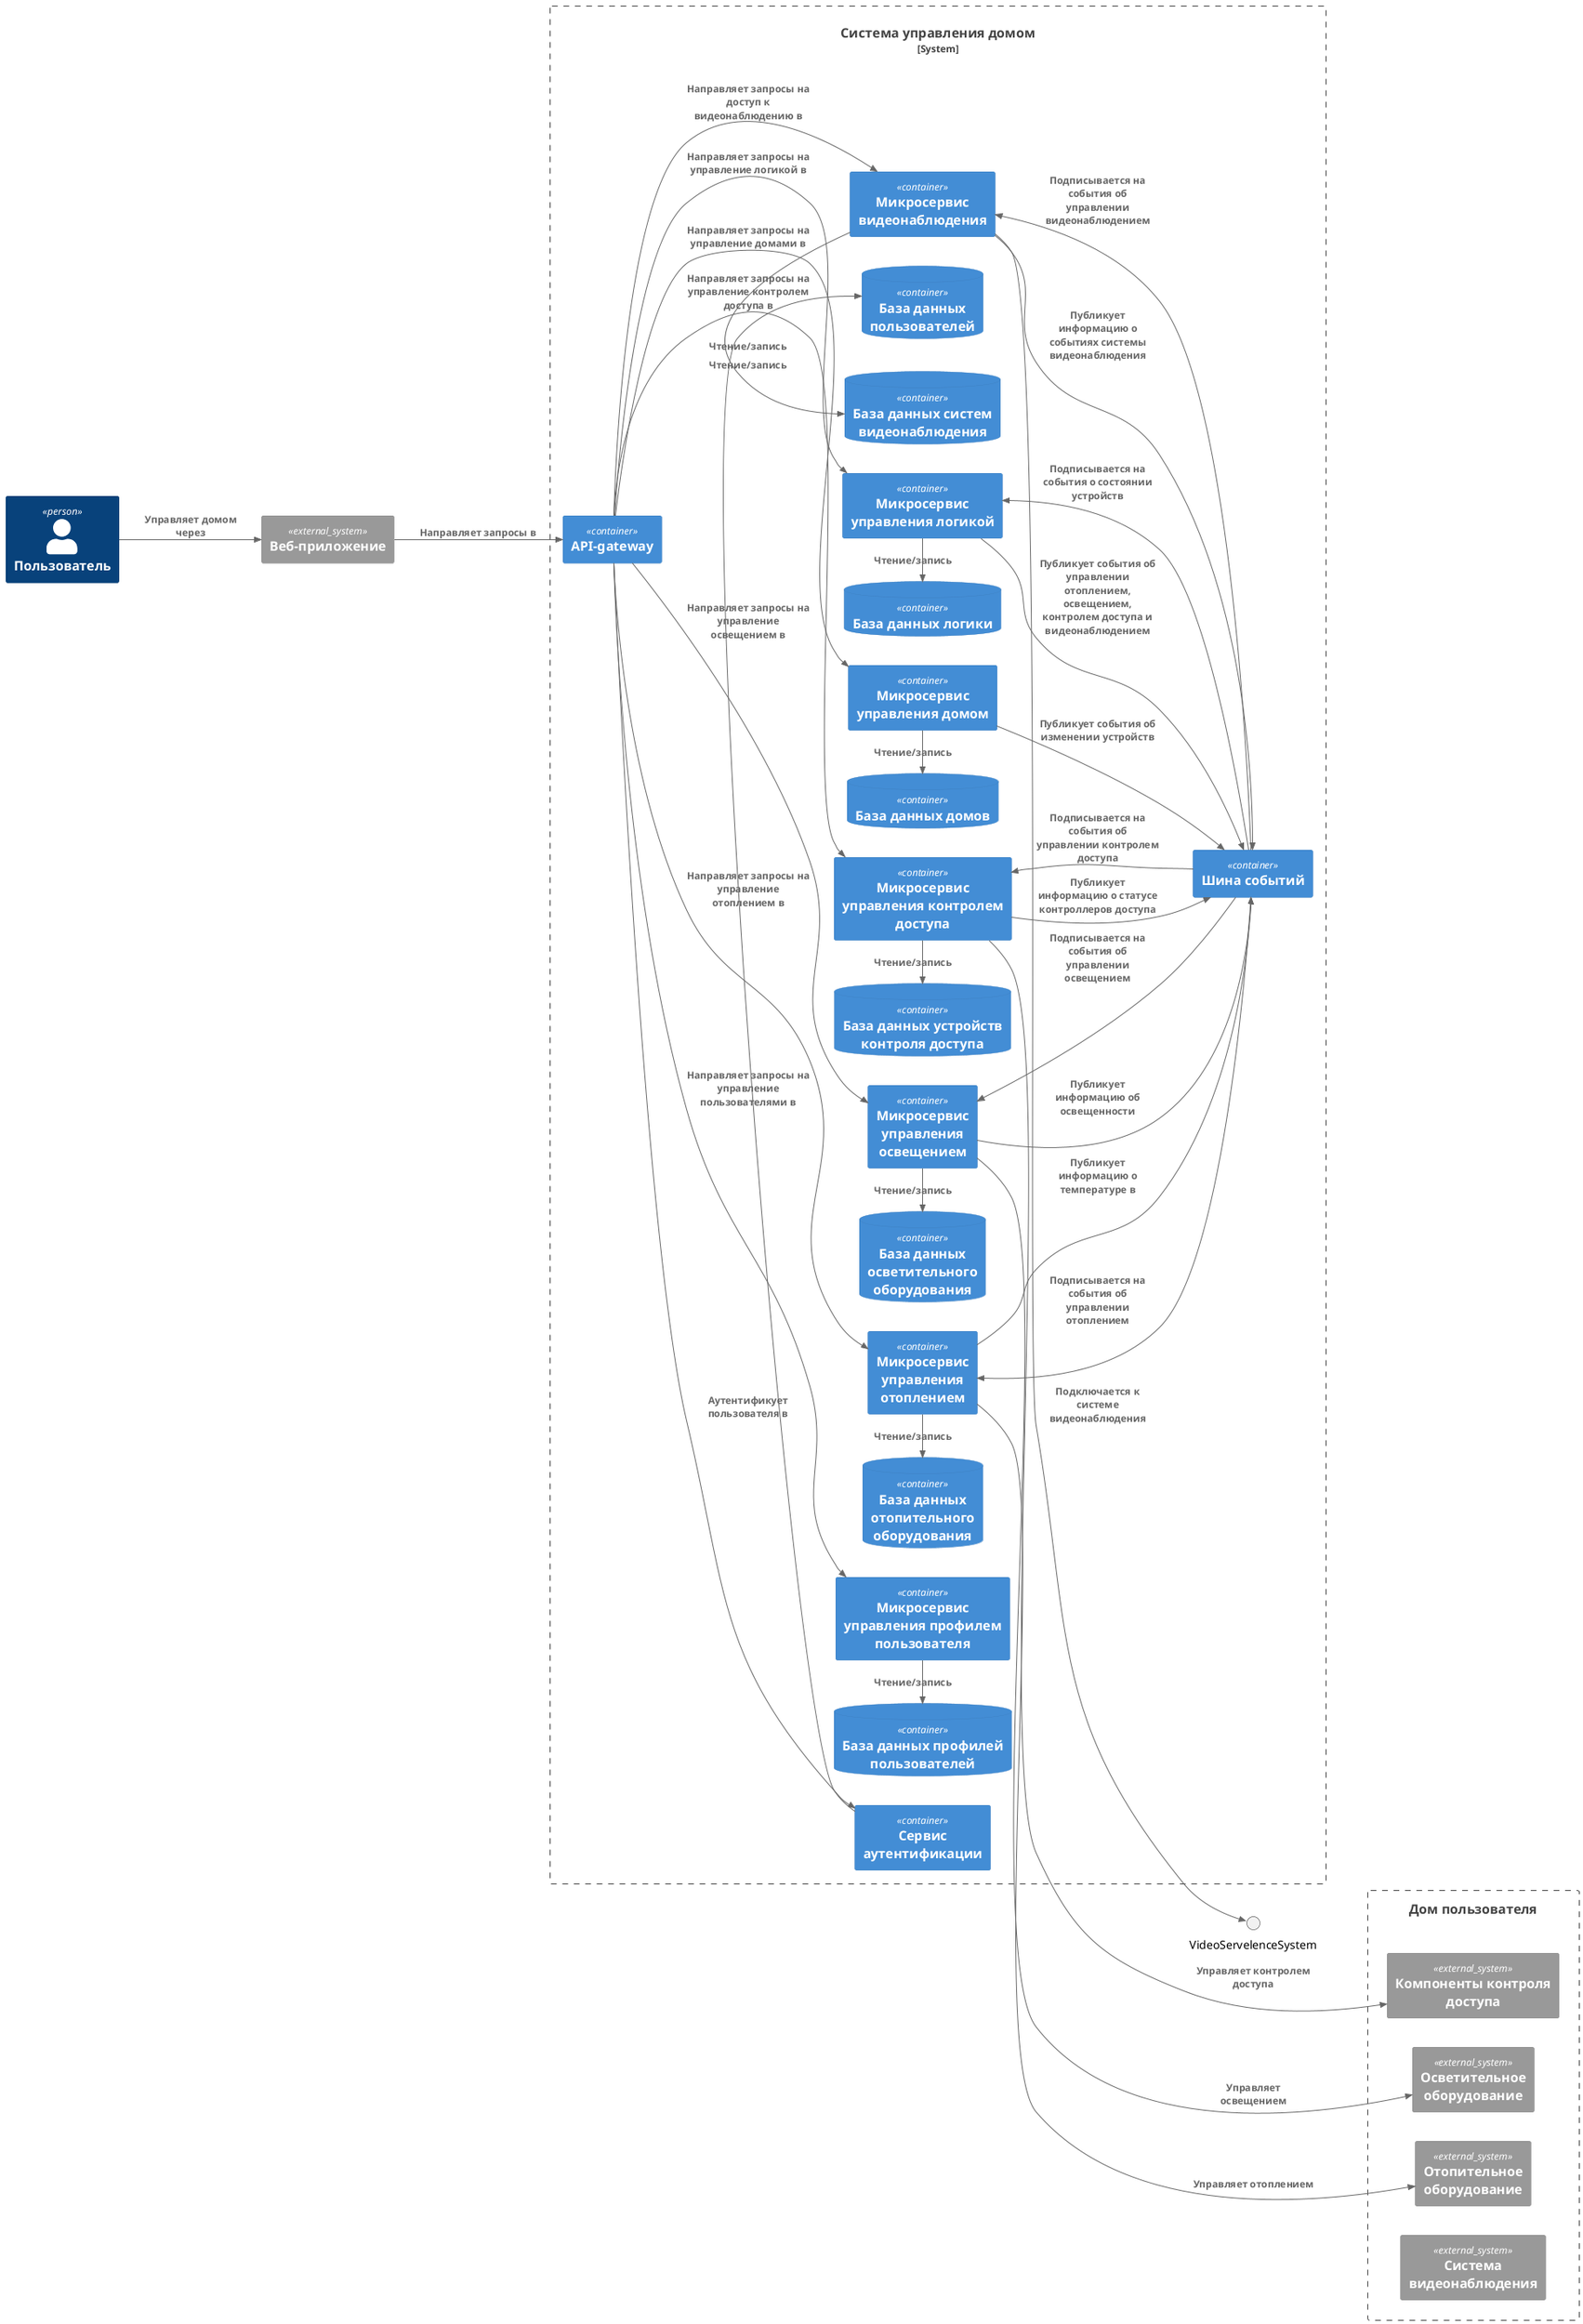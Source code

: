 @startuml

!include <C4/C4_Container.puml>

LAYOUT_LEFT_RIGHT()

Person(User, "Пользователь")
System_Ext(WebApp, "Веб-приложение")

System_Boundary(SmartHomeSystem, "Система управления домом") {
    Container(ApiGateway, "API-gateway")
    Container(EventBus, "Шина событий")

    Container(AuthenticationService, "Сервис аутентификации")
    ContainerDb(UsersDB, "База данных пользователей")

    Container(UserProfileManagement, "Микросервис управления профилем пользователя")
    ContainerDb(UserProfilesDB, "База данных профилей пользователей")

    Container(HomeManagement, "Микросервис управления домом")
    ContainerDb(HomesDB, "База данных домов")

    Container(LogicManagement, "Микросервис управления логикой")
    ContainerDb(LogicDB, "База данных логики")

    Container(HeatManagement, "Микросервис управления отоплением")
    ContainerDb(HeatersDB, "База данных отопительного оборудования")
    
    Container(LightManagement, "Микросервис управления освещением")
    ContainerDb(LightsDB, "База данных осветительного оборудования")

    Container(AccessControlManagement, "Микросервис управления контролем доступа")
    ContainerDb(AccessControlDB, "База данных устройств контроля доступа")

    Container(VideoSurveillance, "Микросервис видеонаблюдения")
    ContainerDb(VideoSurveillanceDB, "База данных систем видеонаблюдения")

}

Boundary(UserHome, "Дом пользователя") {
    System_Ext(Heater, "Отопительное оборудование")
    System_Ext(Lighter, "Осветительное оборудование")
    System_Ext(AccessControlComponents, "Компоненты контроля доступа")
    System_Ext(VideoSurveillanceSystem, "Система видеонаблюдения")
}

Rel(User, WebApp, "Управляет домом через")
Rel(WebApp, ApiGateway, "Направляет запросы в")

Rel(ApiGateway, AuthenticationService, "Аутентификует пользователя в")
Rel(ApiGateway, UserProfileManagement, "Направляет запросы на управление пользователями в")
Rel(ApiGateway, HomeManagement, "Направляет запросы на управление домами в")
Rel(ApiGateway, LogicManagement, "Направляет запросы на управление логикой в")
Rel(ApiGateway, HeatManagement, "Направляет запросы на управление отоплением в")
Rel(ApiGateway, LightManagement, "Направляет запросы на управление освещением в")
Rel(ApiGateway, AccessControlManagement, "Направляет запросы на управление контролем доступа в")
Rel(ApiGateway, VideoSurveillance, "Направляет запросы на доступ к видеонаблюдению в")

Rel_L(AuthenticationService, UsersDB, "Чтение/запись")

Rel_L(UserProfileManagement, UserProfilesDB, "Чтение/запись")

Rel_L(HomeManagement, HomesDB, "Чтение/запись")
Rel(HomeManagement, EventBus, "Публикует события об изменении устройств")

Rel_Back(LogicManagement, EventBus, "Подписывается на события о состоянии устройств")
Rel_L(LogicManagement, LogicDB, "Чтение/запись")
Rel(LogicManagement, EventBus, "Публикует события об управлении отоплением, освещением, контролем доступа и видеонаблюдением")

Rel_Back(HeatManagement, EventBus, "Подписывается на события об управлении отоплением")
Rel_L(HeatManagement, HeatersDB, "Чтение/запись")
Rel(HeatManagement, Heater, "Управляет отоплением")
Rel(HeatManagement, EventBus, "Публикует информацию о температуре в")

Rel_Back(LightManagement, EventBus, "Подписывается на события об управлении освещением")
Rel_L(LightManagement, LightsDB, "Чтение/запись")
Rel(LightManagement, Lighter, "Управляет освещением")
Rel(LightManagement, EventBus, "Публикует информацию об освещенности")

Rel_Back(AccessControlManagement, EventBus, "Подписывается на события об управлении контролем доступа")
Rel_L(AccessControlManagement, AccessControlDB, "Чтение/запись")
Rel(AccessControlManagement, AccessControlComponents, "Управляет контролем доступа")
Rel(AccessControlManagement, EventBus, "Публикует информацию о статусе контроллеров доступа")

Rel_Back(VideoSurveillance, EventBus, "Подписывается на события об управлении видеонаблюдением")
Rel_L(VideoSurveillance, VideoSurveillanceDB, "Чтение/запись")
Rel(VideoSurveillance, VideoServelenceSystem, "Подключается к системе видеонаблюдения")
Rel(VideoSurveillance, EventBus, "Публикует информацию о событиях системы видеонаблюдения")


Lay_D(EventBus, UserHome)

@enduml